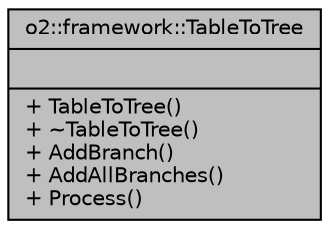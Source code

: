 digraph "o2::framework::TableToTree"
{
 // INTERACTIVE_SVG=YES
  bgcolor="transparent";
  edge [fontname="Helvetica",fontsize="10",labelfontname="Helvetica",labelfontsize="10"];
  node [fontname="Helvetica",fontsize="10",shape=record];
  Node1 [label="{o2::framework::TableToTree\n||+ TableToTree()\l+ ~TableToTree()\l+ AddBranch()\l+ AddAllBranches()\l+ Process()\l}",height=0.2,width=0.4,color="black", fillcolor="grey75", style="filled", fontcolor="black"];
}
